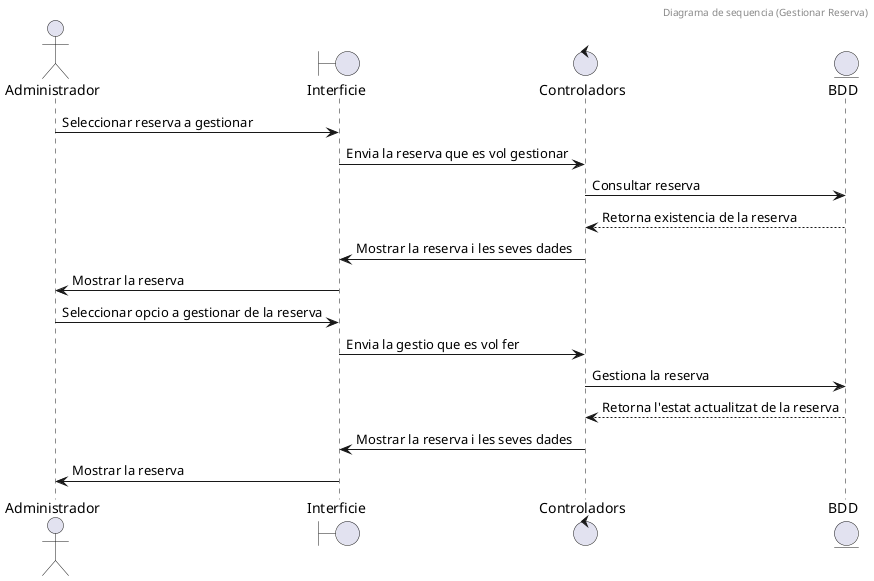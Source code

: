 @startuml
'https://plantuml.com/sequence-diagram
header "Diagrama de sequencia (Gestionar Reserva)"

actor Administrador
boundary Interficie
control Controladors
entity BDD

Administrador -> Interficie : Seleccionar reserva a gestionar
Interficie -> Controladors : Envia la reserva que es vol gestionar
Controladors -> BDD : Consultar reserva
BDD --> Controladors : Retorna existencia de la reserva
Controladors -> Interficie : Mostrar la reserva i les seves dades
Interficie -> Administrador : Mostrar la reserva

Administrador -> Interficie : Seleccionar opcio a gestionar de la reserva
Interficie -> Controladors : Envia la gestio que es vol fer
Controladors -> BDD : Gestiona la reserva
BDD --> Controladors : Retorna l'estat actualitzat de la reserva
Controladors -> Interficie : Mostrar la reserva i les seves dades
Interficie -> Administrador : Mostrar la reserva

@enduml